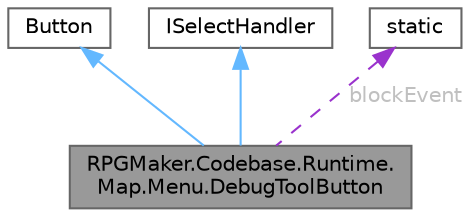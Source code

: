 digraph "RPGMaker.Codebase.Runtime.Map.Menu.DebugToolButton"
{
 // LATEX_PDF_SIZE
  bgcolor="transparent";
  edge [fontname=Helvetica,fontsize=10,labelfontname=Helvetica,labelfontsize=10];
  node [fontname=Helvetica,fontsize=10,shape=box,height=0.2,width=0.4];
  Node1 [id="Node000001",label="RPGMaker.Codebase.Runtime.\lMap.Menu.DebugToolButton",height=0.2,width=0.4,color="gray40", fillcolor="grey60", style="filled", fontcolor="black",tooltip="😁 デバッグ・ツール・ボタン"];
  Node2 -> Node1 [id="edge1_Node000001_Node000002",dir="back",color="steelblue1",style="solid",tooltip=" "];
  Node2 [id="Node000002",label="Button",height=0.2,width=0.4,color="gray40", fillcolor="white", style="filled",tooltip=" "];
  Node3 -> Node1 [id="edge2_Node000001_Node000003",dir="back",color="steelblue1",style="solid",tooltip=" "];
  Node3 [id="Node000003",label="ISelectHandler",height=0.2,width=0.4,color="gray40", fillcolor="white", style="filled",tooltip=" "];
  Node4 -> Node1 [id="edge3_Node000001_Node000004",dir="back",color="darkorchid3",style="dashed",tooltip=" ",label=" blockEvent",fontcolor="grey" ];
  Node4 [id="Node000004",label="static",height=0.2,width=0.4,color="gray40", fillcolor="white", style="filled",tooltip=" "];
}
